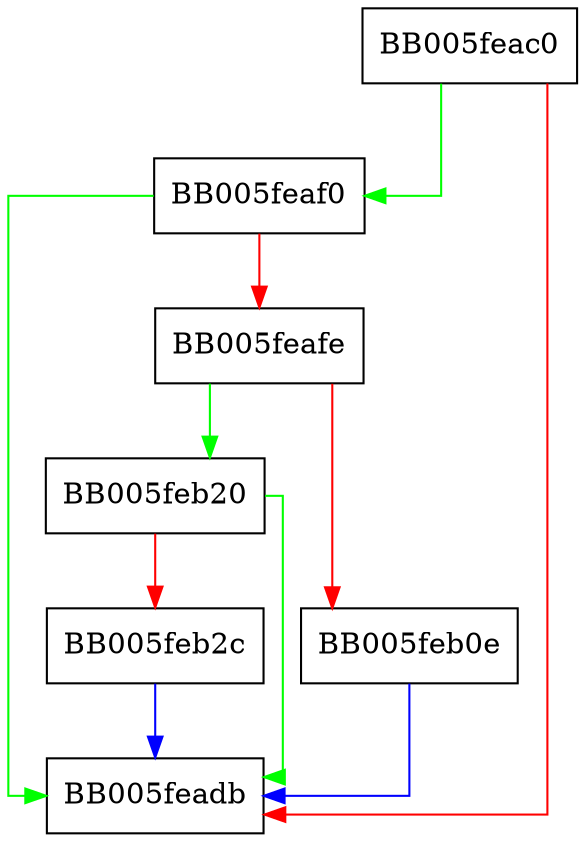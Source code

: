 digraph ossl_provider_up_ref {
  node [shape="box"];
  graph [splines=ortho];
  BB005feac0 -> BB005feaf0 [color="green"];
  BB005feac0 -> BB005feadb [color="red"];
  BB005feaf0 -> BB005feadb [color="green"];
  BB005feaf0 -> BB005feafe [color="red"];
  BB005feafe -> BB005feb20 [color="green"];
  BB005feafe -> BB005feb0e [color="red"];
  BB005feb0e -> BB005feadb [color="blue"];
  BB005feb20 -> BB005feadb [color="green"];
  BB005feb20 -> BB005feb2c [color="red"];
  BB005feb2c -> BB005feadb [color="blue"];
}